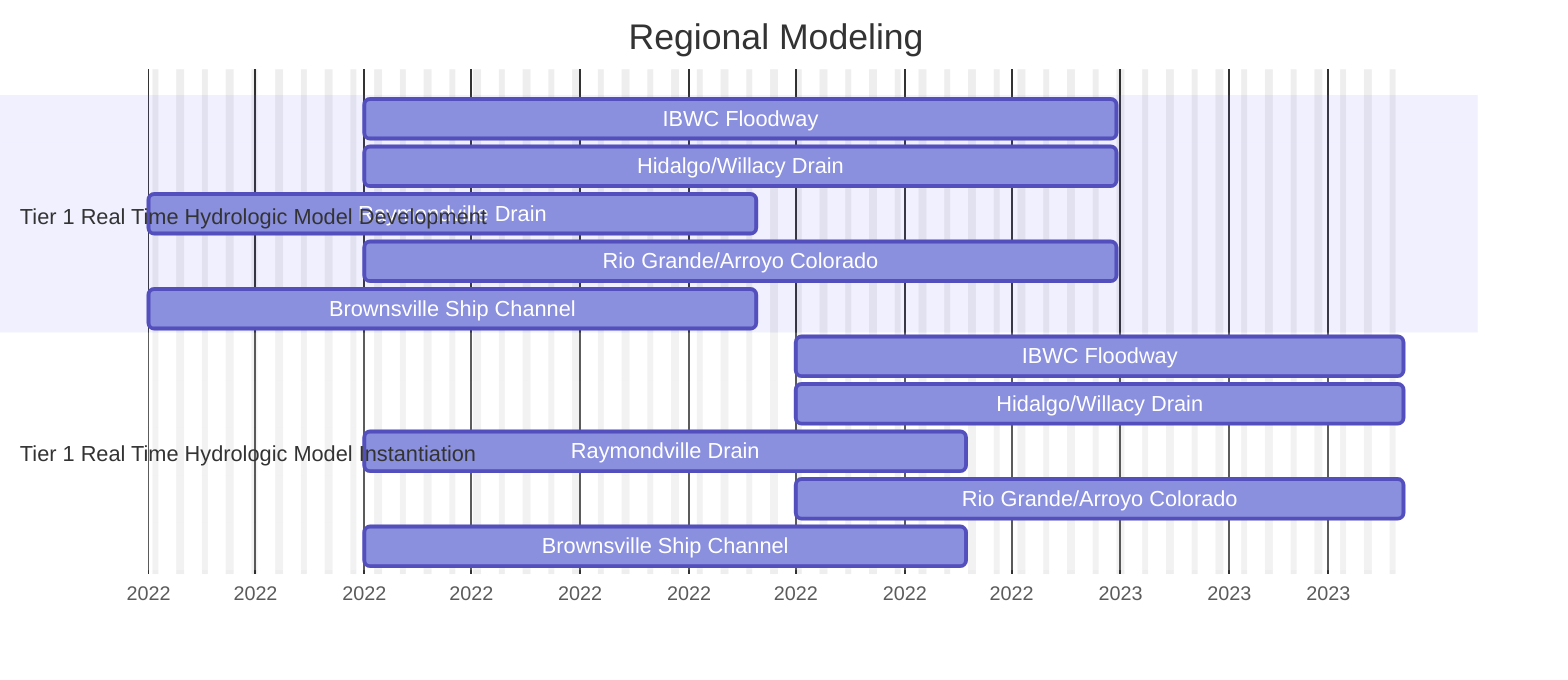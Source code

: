gantt
dateFormat  YYYY-MM
axisFormat %Y
title Regional Modeling
excludes weekends

section Tier 1 Real Time Hydrologic Model Development
IBWC Floodway                   :ibwcdev, 2022-06, 2022-11 
Hidalgo/Willacy Drain           :hwmddev, 2022-06, 2022-11
Raymondville Drain              :rvddev, 2022-04, 2022-08
Rio Grande/Arroyo Colorado      :acdev, 2022-06, 2022-11
Brownsville Ship Channel        :bscdev, 2022-04, 2022-08
section Tier 1 Real Time Hydrologic Model Instantiation
IBWC Floodway                   :ibwcins, 2022-10, 2023-02
Hidalgo/Willacy Drain           :hwmdins, 2022-10, 2023-02
Raymondville Drain              :rvdins, 2022-06, 2022-10
Rio Grande/Arroyo Colorado      :acins, 2022-10, 2023-02
Brownsville Ship Channel        :bscdev, 2022-06, 2022-10